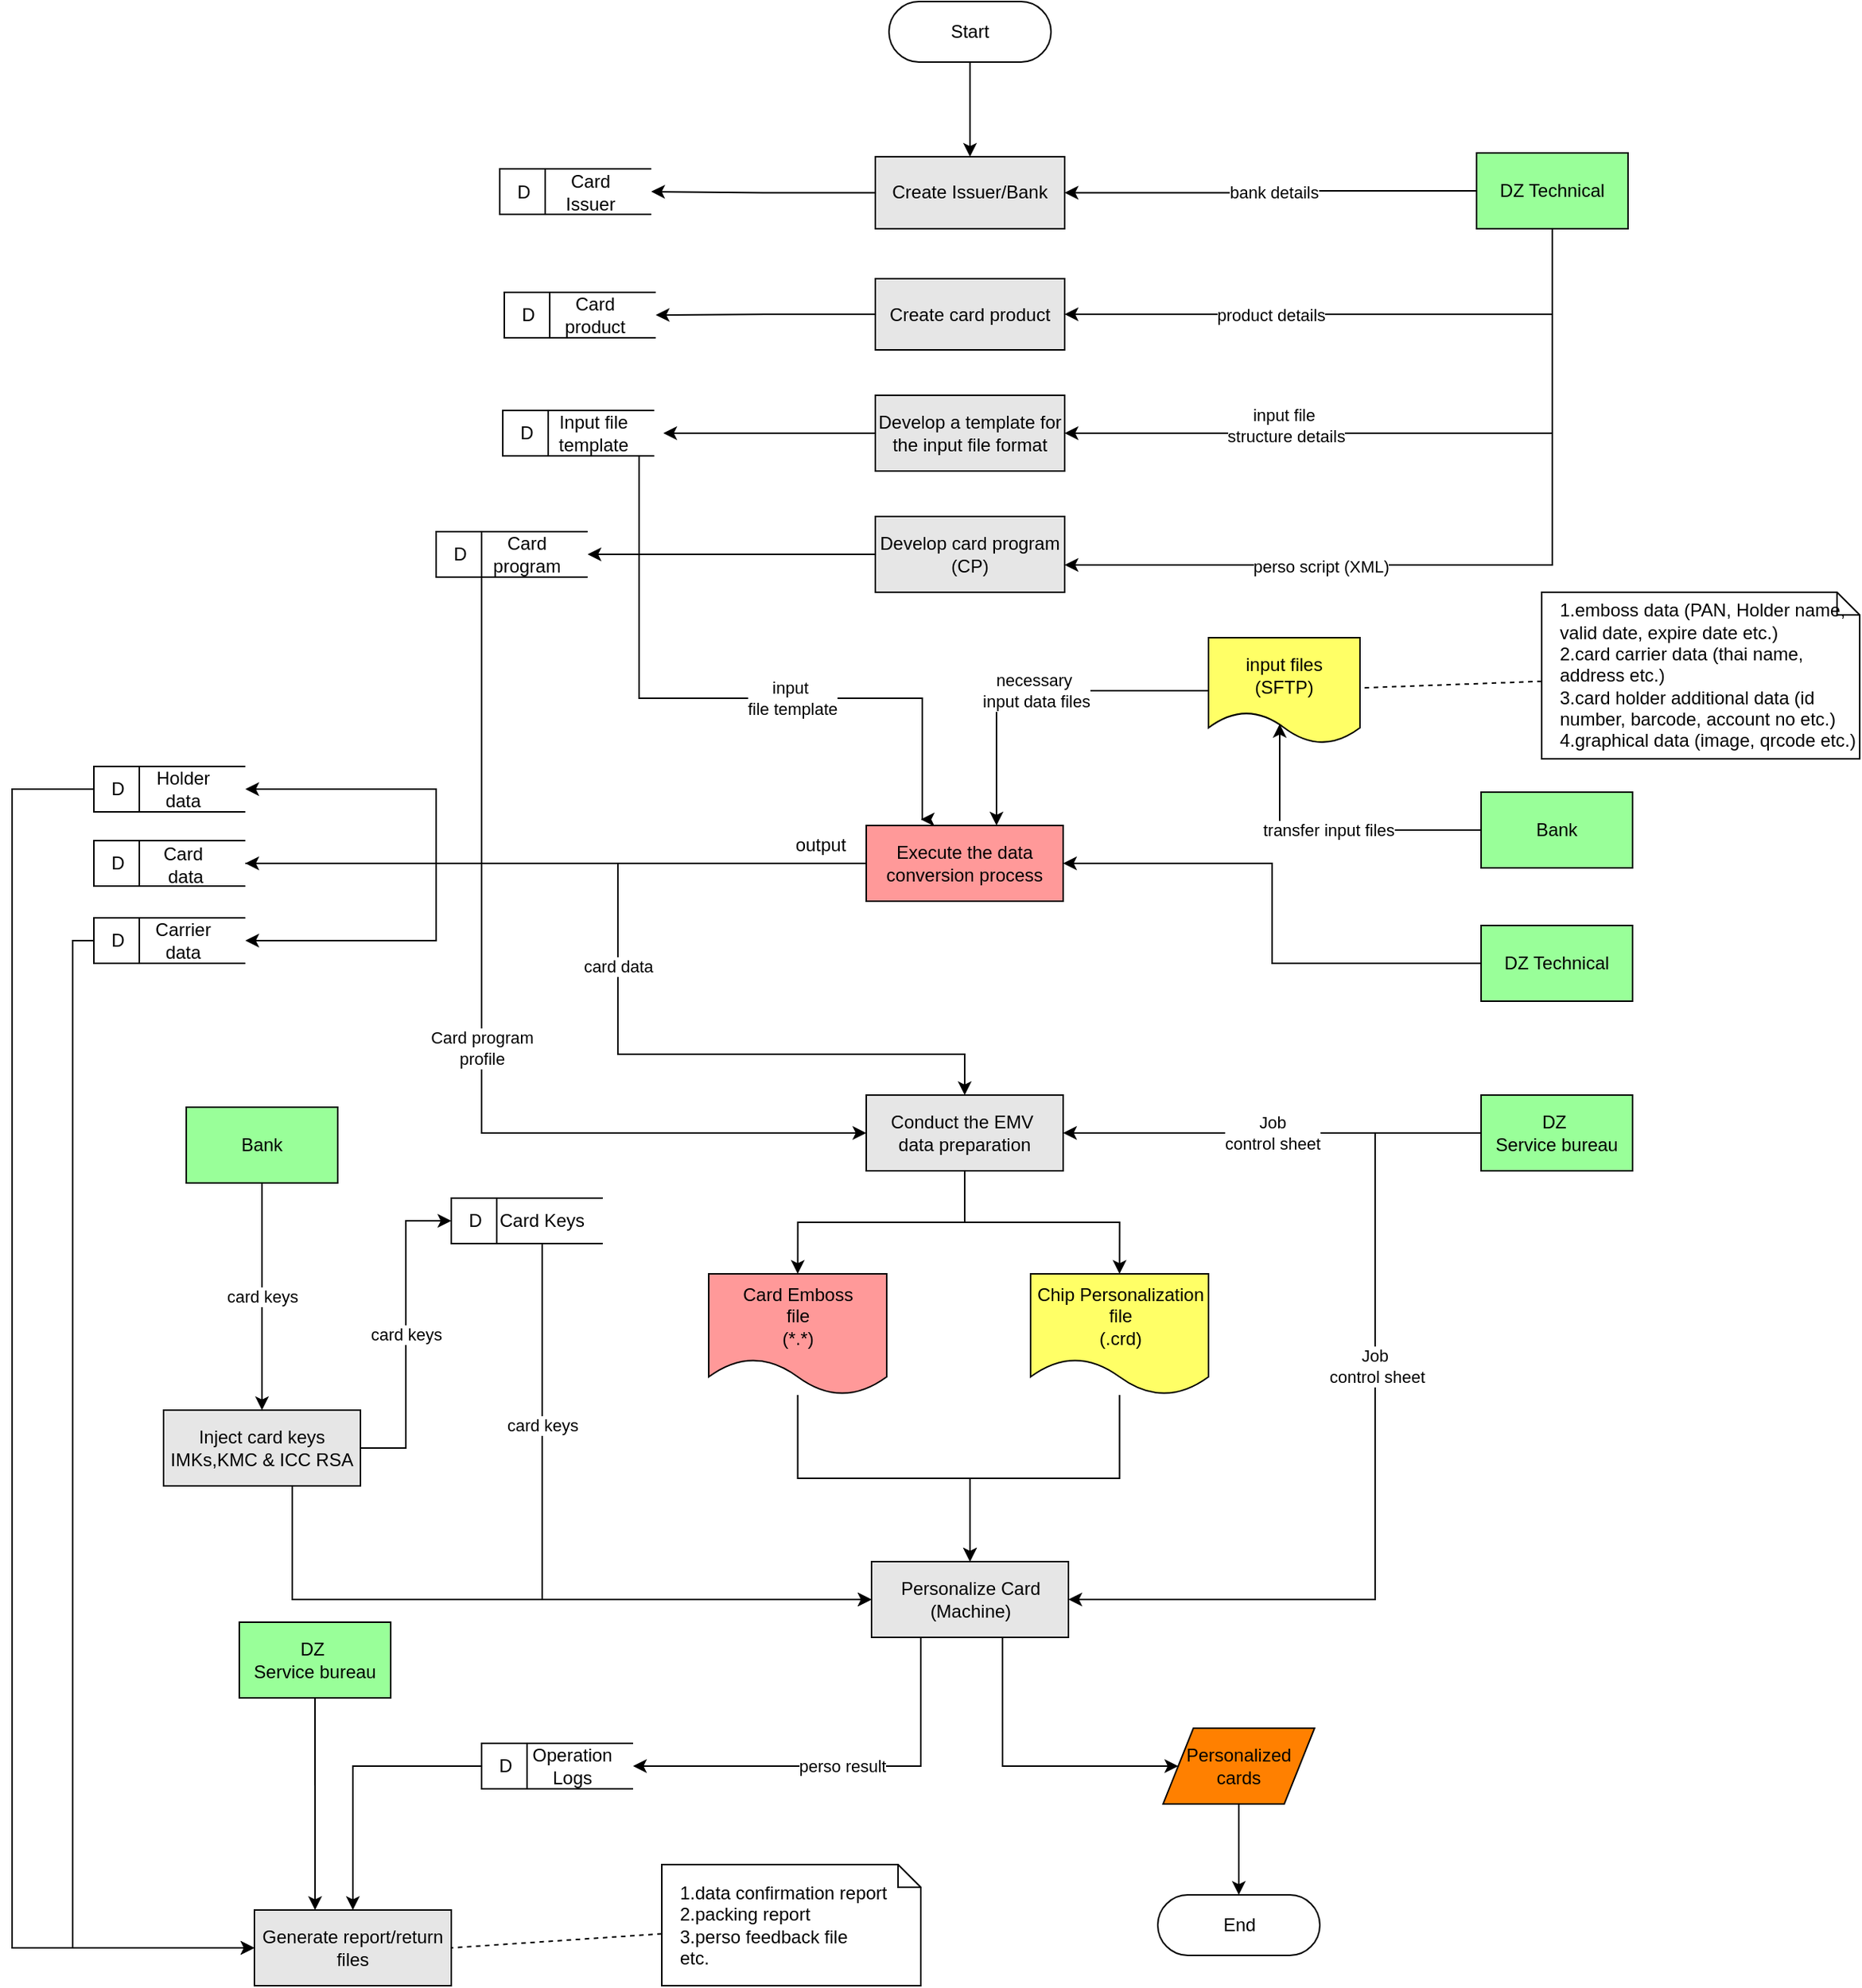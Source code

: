 <mxfile version="23.1.1" type="github" pages="3">
  <diagram name="centralize model" id="p537BfbYChEt8frvit5T">
    <mxGraphModel dx="2117" dy="1727" grid="1" gridSize="10" guides="1" tooltips="1" connect="1" arrows="1" fold="1" page="1" pageScale="1" pageWidth="827" pageHeight="1169" math="0" shadow="0">
      <root>
        <mxCell id="0" />
        <mxCell id="1" parent="0" />
        <mxCell id="7GPe_TrnNlmMUH8Qy_VO-79" style="edgeStyle=orthogonalEdgeStyle;rounded=0;orthogonalLoop=1;jettySize=auto;html=1;entryX=1;entryY=0.5;entryDx=0;entryDy=0;" edge="1" parent="1" source="7GPe_TrnNlmMUH8Qy_VO-3" target="7GPe_TrnNlmMUH8Qy_VO-13">
          <mxGeometry relative="1" as="geometry" />
        </mxCell>
        <mxCell id="7GPe_TrnNlmMUH8Qy_VO-3" value="Execute the data conversion process" style="html=1;dashed=0;whiteSpace=wrap;fillColor=#FF9999;" vertex="1" parent="1">
          <mxGeometry x="324" y="434" width="130" height="50" as="geometry" />
        </mxCell>
        <mxCell id="7GPe_TrnNlmMUH8Qy_VO-6" value="&lt;div&gt;1.emboss data (PAN, Holder name, valid date, expire date etc.)&lt;br&gt;&lt;/div&gt;&lt;div&gt;2.card carrier data (thai name, address etc.)&lt;br&gt;&lt;/div&gt;&lt;div&gt;3.card holder additional data (id number, barcode, account no etc.)&lt;/div&gt;&lt;div&gt;4.graphical data (image, qrcode etc.)&lt;br&gt;&lt;/div&gt;" style="shape=note;size=15;align=left;spacingLeft=10;html=1;whiteSpace=wrap;" vertex="1" parent="1">
          <mxGeometry x="770" y="280" width="210" height="110" as="geometry" />
        </mxCell>
        <mxCell id="7GPe_TrnNlmMUH8Qy_VO-8" value="" style="edgeStyle=none;endArrow=none;dashed=1;html=1;rounded=0;" edge="1" source="7GPe_TrnNlmMUH8Qy_VO-6" parent="1" target="7GPe_TrnNlmMUH8Qy_VO-10">
          <mxGeometry x="1" relative="1" as="geometry">
            <mxPoint x="1070" y="140" as="targetPoint" />
          </mxGeometry>
        </mxCell>
        <mxCell id="7GPe_TrnNlmMUH8Qy_VO-51" value="&lt;div&gt;necessary&amp;nbsp;&lt;/div&gt;&lt;div&gt;input data files&lt;/div&gt;" style="edgeStyle=orthogonalEdgeStyle;rounded=0;orthogonalLoop=1;jettySize=auto;html=1;" edge="1" parent="1" source="7GPe_TrnNlmMUH8Qy_VO-10" target="7GPe_TrnNlmMUH8Qy_VO-3">
          <mxGeometry relative="1" as="geometry">
            <mxPoint x="550" y="349" as="sourcePoint" />
            <Array as="points">
              <mxPoint x="410" y="345" />
            </Array>
          </mxGeometry>
        </mxCell>
        <mxCell id="7GPe_TrnNlmMUH8Qy_VO-10" value="&lt;div&gt;input files&lt;/div&gt;&lt;div&gt;(SFTP)&lt;br&gt;&lt;/div&gt;" style="shape=document;whiteSpace=wrap;html=1;boundedLbl=1;dashed=0;flipH=1;fillColor=#FFFF66;" vertex="1" parent="1">
          <mxGeometry x="550" y="310" width="100" height="70" as="geometry" />
        </mxCell>
        <mxCell id="7GPe_TrnNlmMUH8Qy_VO-48" style="edgeStyle=orthogonalEdgeStyle;rounded=0;orthogonalLoop=1;jettySize=auto;html=1;entryX=1;entryY=0.5;entryDx=0;entryDy=0;" edge="1" parent="1" source="7GPe_TrnNlmMUH8Qy_VO-22" target="7GPe_TrnNlmMUH8Qy_VO-29">
          <mxGeometry relative="1" as="geometry" />
        </mxCell>
        <mxCell id="7GPe_TrnNlmMUH8Qy_VO-22" value="Create Issuer/Bank" style="html=1;dashed=0;whiteSpace=wrap;fillColor=#E6E6E6;" vertex="1" parent="1">
          <mxGeometry x="330" y="-7.5" width="125" height="47.5" as="geometry" />
        </mxCell>
        <mxCell id="7GPe_TrnNlmMUH8Qy_VO-24" style="edgeStyle=orthogonalEdgeStyle;rounded=0;orthogonalLoop=1;jettySize=auto;html=1;" edge="1" parent="1" source="7GPe_TrnNlmMUH8Qy_VO-23" target="7GPe_TrnNlmMUH8Qy_VO-22">
          <mxGeometry relative="1" as="geometry" />
        </mxCell>
        <mxCell id="7GPe_TrnNlmMUH8Qy_VO-27" value="bank details" style="edgeLabel;html=1;align=center;verticalAlign=middle;resizable=0;points=[];" vertex="1" connectable="0" parent="7GPe_TrnNlmMUH8Qy_VO-24">
          <mxGeometry y="2" relative="1" as="geometry">
            <mxPoint as="offset" />
          </mxGeometry>
        </mxCell>
        <mxCell id="7GPe_TrnNlmMUH8Qy_VO-26" value="product details" style="rounded=0;orthogonalLoop=1;jettySize=auto;html=1;entryX=1;entryY=0.5;entryDx=0;entryDy=0;exitX=0.5;exitY=1;exitDx=0;exitDy=0;edgeStyle=orthogonalEdgeStyle;" edge="1" parent="1" source="7GPe_TrnNlmMUH8Qy_VO-23" target="7GPe_TrnNlmMUH8Qy_VO-25">
          <mxGeometry x="0.287" relative="1" as="geometry">
            <mxPoint x="1" as="offset" />
          </mxGeometry>
        </mxCell>
        <mxCell id="7GPe_TrnNlmMUH8Qy_VO-49" style="edgeStyle=orthogonalEdgeStyle;rounded=0;orthogonalLoop=1;jettySize=auto;html=1;entryX=1;entryY=0.5;entryDx=0;entryDy=0;exitX=0.5;exitY=1;exitDx=0;exitDy=0;" edge="1" parent="1" source="7GPe_TrnNlmMUH8Qy_VO-23" target="7GPe_TrnNlmMUH8Qy_VO-46">
          <mxGeometry relative="1" as="geometry" />
        </mxCell>
        <mxCell id="7GPe_TrnNlmMUH8Qy_VO-59" value="&lt;div&gt;input file&amp;nbsp;&lt;/div&gt;&lt;div&gt;structure details&lt;/div&gt;" style="edgeLabel;html=1;align=center;verticalAlign=middle;resizable=0;points=[];" vertex="1" connectable="0" parent="7GPe_TrnNlmMUH8Qy_VO-49">
          <mxGeometry x="-0.306" y="5" relative="1" as="geometry">
            <mxPoint x="-153" y="-10" as="offset" />
          </mxGeometry>
        </mxCell>
        <mxCell id="7GPe_TrnNlmMUH8Qy_VO-23" value="DZ Technical" style="html=1;dashed=0;whiteSpace=wrap;fillColor=#99FF99;" vertex="1" parent="1">
          <mxGeometry x="727" y="-10" width="100" height="50" as="geometry" />
        </mxCell>
        <mxCell id="7GPe_TrnNlmMUH8Qy_VO-37" style="edgeStyle=orthogonalEdgeStyle;rounded=0;orthogonalLoop=1;jettySize=auto;html=1;entryX=1;entryY=0.5;entryDx=0;entryDy=0;" edge="1" parent="1" source="7GPe_TrnNlmMUH8Qy_VO-25" target="7GPe_TrnNlmMUH8Qy_VO-32">
          <mxGeometry relative="1" as="geometry">
            <mxPoint x="190" y="100" as="targetPoint" />
          </mxGeometry>
        </mxCell>
        <mxCell id="7GPe_TrnNlmMUH8Qy_VO-25" value="Create card product" style="html=1;dashed=0;whiteSpace=wrap;fillColor=#E6E6E6;" vertex="1" parent="1">
          <mxGeometry x="330" y="73" width="125" height="47" as="geometry" />
        </mxCell>
        <mxCell id="7GPe_TrnNlmMUH8Qy_VO-28" value="" style="group" vertex="1" connectable="0" parent="1">
          <mxGeometry x="82" y="0.5" width="100" height="30" as="geometry" />
        </mxCell>
        <mxCell id="7GPe_TrnNlmMUH8Qy_VO-29" value="&amp;nbsp; D" style="html=1;dashed=0;whiteSpace=wrap;shape=mxgraph.dfd.dataStoreID;align=left;spacingLeft=3;points=[[0,0],[0.5,0],[1,0],[0,0.5],[1,0.5],[0,1],[0.5,1],[1,1]];" vertex="1" parent="7GPe_TrnNlmMUH8Qy_VO-28">
          <mxGeometry width="100" height="30" as="geometry" />
        </mxCell>
        <mxCell id="7GPe_TrnNlmMUH8Qy_VO-30" value="Card Issuer" style="text;strokeColor=none;align=center;fillColor=none;html=1;verticalAlign=middle;whiteSpace=wrap;rounded=0;" vertex="1" parent="7GPe_TrnNlmMUH8Qy_VO-28">
          <mxGeometry x="30" width="60" height="30" as="geometry" />
        </mxCell>
        <mxCell id="7GPe_TrnNlmMUH8Qy_VO-31" value="" style="group" vertex="1" connectable="0" parent="1">
          <mxGeometry x="70" y="87" width="100" height="30" as="geometry" />
        </mxCell>
        <mxCell id="7GPe_TrnNlmMUH8Qy_VO-32" value="&amp;nbsp; D" style="html=1;dashed=0;whiteSpace=wrap;shape=mxgraph.dfd.dataStoreID;align=left;spacingLeft=3;points=[[0,0],[0.5,0],[1,0],[0,0.5],[1,0.5],[0,1],[0.5,1],[1,1]];" vertex="1" parent="7GPe_TrnNlmMUH8Qy_VO-31">
          <mxGeometry x="15" y="-5" width="100" height="30" as="geometry" />
        </mxCell>
        <mxCell id="7GPe_TrnNlmMUH8Qy_VO-33" value="Card product" style="text;strokeColor=none;align=center;fillColor=none;html=1;verticalAlign=middle;whiteSpace=wrap;rounded=0;" vertex="1" parent="7GPe_TrnNlmMUH8Qy_VO-31">
          <mxGeometry x="60" y="-5" width="30" height="30" as="geometry" />
        </mxCell>
        <mxCell id="7GPe_TrnNlmMUH8Qy_VO-39" value="transfer input files" style="edgeStyle=orthogonalEdgeStyle;rounded=0;orthogonalLoop=1;jettySize=auto;html=1;entryX=0.53;entryY=0.814;entryDx=0;entryDy=0;entryPerimeter=0;" edge="1" parent="1" source="7GPe_TrnNlmMUH8Qy_VO-38" target="7GPe_TrnNlmMUH8Qy_VO-10">
          <mxGeometry relative="1" as="geometry">
            <mxPoint x="600" y="384" as="targetPoint" />
          </mxGeometry>
        </mxCell>
        <mxCell id="7GPe_TrnNlmMUH8Qy_VO-38" value="Bank" style="html=1;dashed=0;whiteSpace=wrap;fillColor=#99FF99;" vertex="1" parent="1">
          <mxGeometry x="730" y="412" width="100" height="50" as="geometry" />
        </mxCell>
        <mxCell id="7GPe_TrnNlmMUH8Qy_VO-57" style="edgeStyle=orthogonalEdgeStyle;rounded=0;orthogonalLoop=1;jettySize=auto;html=1;" edge="1" parent="1" source="7GPe_TrnNlmMUH8Qy_VO-46">
          <mxGeometry relative="1" as="geometry">
            <mxPoint x="190" y="175" as="targetPoint" />
          </mxGeometry>
        </mxCell>
        <mxCell id="7GPe_TrnNlmMUH8Qy_VO-46" value="Develop a template for the input file format" style="html=1;dashed=0;whiteSpace=wrap;fillColor=#E6E6E6;" vertex="1" parent="1">
          <mxGeometry x="330" y="150" width="125" height="50" as="geometry" />
        </mxCell>
        <mxCell id="7GPe_TrnNlmMUH8Qy_VO-53" value="" style="group" vertex="1" connectable="0" parent="1">
          <mxGeometry x="84" y="160" width="100" height="30" as="geometry" />
        </mxCell>
        <mxCell id="7GPe_TrnNlmMUH8Qy_VO-54" value="&amp;nbsp; D" style="html=1;dashed=0;whiteSpace=wrap;shape=mxgraph.dfd.dataStoreID;align=left;spacingLeft=3;points=[[0,0],[0.5,0],[1,0],[0,0.5],[1,0.5],[0,1],[0.5,1],[1,1]];" vertex="1" parent="7GPe_TrnNlmMUH8Qy_VO-53">
          <mxGeometry width="100" height="30" as="geometry" />
        </mxCell>
        <mxCell id="7GPe_TrnNlmMUH8Qy_VO-55" value="Input file template" style="text;strokeColor=none;align=center;fillColor=none;html=1;verticalAlign=middle;whiteSpace=wrap;rounded=0;" vertex="1" parent="7GPe_TrnNlmMUH8Qy_VO-53">
          <mxGeometry x="30" width="60" height="30" as="geometry" />
        </mxCell>
        <mxCell id="7GPe_TrnNlmMUH8Qy_VO-58" value="&lt;div&gt;input&amp;nbsp;&lt;/div&gt;&lt;div&gt;file template&lt;/div&gt;" style="rounded=0;orthogonalLoop=1;jettySize=auto;html=1;edgeStyle=orthogonalEdgeStyle;exitX=1;exitY=1;exitDx=0;exitDy=0;" edge="1" parent="1" source="7GPe_TrnNlmMUH8Qy_VO-55">
          <mxGeometry x="0.217" relative="1" as="geometry">
            <mxPoint x="300" y="310" as="sourcePoint" />
            <mxPoint x="360" y="430" as="targetPoint" />
            <Array as="points">
              <mxPoint x="174" y="350" />
              <mxPoint x="361" y="350" />
            </Array>
            <mxPoint as="offset" />
          </mxGeometry>
        </mxCell>
        <mxCell id="7GPe_TrnNlmMUH8Qy_VO-65" style="edgeStyle=orthogonalEdgeStyle;rounded=0;orthogonalLoop=1;jettySize=auto;html=1;entryX=1;entryY=0.5;entryDx=0;entryDy=0;" edge="1" parent="1" source="7GPe_TrnNlmMUH8Qy_VO-60" target="7GPe_TrnNlmMUH8Qy_VO-63">
          <mxGeometry relative="1" as="geometry">
            <mxPoint x="280" y="255" as="targetPoint" />
          </mxGeometry>
        </mxCell>
        <mxCell id="7GPe_TrnNlmMUH8Qy_VO-60" value="Develop card program (CP)" style="html=1;dashed=0;whiteSpace=wrap;fillColor=#E6E6E6;" vertex="1" parent="1">
          <mxGeometry x="330" y="230" width="125" height="50" as="geometry" />
        </mxCell>
        <mxCell id="7GPe_TrnNlmMUH8Qy_VO-61" style="edgeStyle=orthogonalEdgeStyle;rounded=0;orthogonalLoop=1;jettySize=auto;html=1;entryX=1;entryY=0.64;entryDx=0;entryDy=0;entryPerimeter=0;" edge="1" parent="1" source="7GPe_TrnNlmMUH8Qy_VO-23" target="7GPe_TrnNlmMUH8Qy_VO-60">
          <mxGeometry relative="1" as="geometry">
            <Array as="points">
              <mxPoint x="777" y="262" />
            </Array>
          </mxGeometry>
        </mxCell>
        <mxCell id="7GPe_TrnNlmMUH8Qy_VO-66" value="perso script (XML)" style="edgeLabel;html=1;align=center;verticalAlign=middle;resizable=0;points=[];" vertex="1" connectable="0" parent="7GPe_TrnNlmMUH8Qy_VO-61">
          <mxGeometry x="0.379" y="1" relative="1" as="geometry">
            <mxPoint as="offset" />
          </mxGeometry>
        </mxCell>
        <mxCell id="7GPe_TrnNlmMUH8Qy_VO-62" value="" style="group" vertex="1" connectable="0" parent="1">
          <mxGeometry x="40" y="240" width="100" height="30" as="geometry" />
        </mxCell>
        <mxCell id="7GPe_TrnNlmMUH8Qy_VO-63" value="&amp;nbsp; D" style="html=1;dashed=0;whiteSpace=wrap;shape=mxgraph.dfd.dataStoreID;align=left;spacingLeft=3;points=[[0,0],[0.5,0],[1,0],[0,0.5],[1,0.5],[0,1],[0.5,1],[1,1]];" vertex="1" parent="7GPe_TrnNlmMUH8Qy_VO-62">
          <mxGeometry width="100" height="30" as="geometry" />
        </mxCell>
        <mxCell id="7GPe_TrnNlmMUH8Qy_VO-64" value="Card program" style="text;strokeColor=none;align=center;fillColor=none;html=1;verticalAlign=middle;whiteSpace=wrap;rounded=0;" vertex="1" parent="7GPe_TrnNlmMUH8Qy_VO-62">
          <mxGeometry x="30" width="60" height="30" as="geometry" />
        </mxCell>
        <mxCell id="7GPe_TrnNlmMUH8Qy_VO-70" style="edgeStyle=orthogonalEdgeStyle;rounded=0;orthogonalLoop=1;jettySize=auto;html=1;entryX=1;entryY=0.5;entryDx=0;entryDy=0;" edge="1" parent="1" source="7GPe_TrnNlmMUH8Qy_VO-69" target="7GPe_TrnNlmMUH8Qy_VO-3">
          <mxGeometry relative="1" as="geometry" />
        </mxCell>
        <mxCell id="7GPe_TrnNlmMUH8Qy_VO-69" value="DZ Technical" style="html=1;dashed=0;whiteSpace=wrap;fillColor=#99FF99;" vertex="1" parent="1">
          <mxGeometry x="730" y="500" width="100" height="50" as="geometry" />
        </mxCell>
        <mxCell id="7GPe_TrnNlmMUH8Qy_VO-88" style="edgeStyle=orthogonalEdgeStyle;rounded=0;orthogonalLoop=1;jettySize=auto;html=1;entryX=0.5;entryY=0;entryDx=0;entryDy=0;" edge="1" parent="1" source="7GPe_TrnNlmMUH8Qy_VO-78" target="7GPe_TrnNlmMUH8Qy_VO-86">
          <mxGeometry relative="1" as="geometry" />
        </mxCell>
        <mxCell id="7GPe_TrnNlmMUH8Qy_VO-89" style="edgeStyle=orthogonalEdgeStyle;rounded=0;orthogonalLoop=1;jettySize=auto;html=1;entryX=0.5;entryY=0;entryDx=0;entryDy=0;" edge="1" parent="1" source="7GPe_TrnNlmMUH8Qy_VO-78" target="7GPe_TrnNlmMUH8Qy_VO-87">
          <mxGeometry relative="1" as="geometry" />
        </mxCell>
        <mxCell id="7GPe_TrnNlmMUH8Qy_VO-78" value="&lt;div&gt;Conduct the EMV&amp;nbsp;&lt;/div&gt;&lt;div&gt;data preparation&lt;/div&gt;" style="html=1;dashed=0;whiteSpace=wrap;fillColor=#E6E6E6;" vertex="1" parent="1">
          <mxGeometry x="324" y="612" width="130" height="50" as="geometry" />
        </mxCell>
        <mxCell id="7GPe_TrnNlmMUH8Qy_VO-18" value="" style="group;fillColor=#00CC00;container=0;" vertex="1" connectable="0" parent="1">
          <mxGeometry x="-186" y="495" width="100" height="30" as="geometry" />
        </mxCell>
        <mxCell id="7GPe_TrnNlmMUH8Qy_VO-73" style="edgeStyle=orthogonalEdgeStyle;rounded=0;orthogonalLoop=1;jettySize=auto;html=1;entryX=1;entryY=0.5;entryDx=0;entryDy=0;exitX=0;exitY=0.5;exitDx=0;exitDy=0;" edge="1" parent="1" source="7GPe_TrnNlmMUH8Qy_VO-3" target="7GPe_TrnNlmMUH8Qy_VO-19">
          <mxGeometry relative="1" as="geometry">
            <mxPoint x="228" y="459" as="sourcePoint" />
            <Array as="points">
              <mxPoint x="40" y="459" />
              <mxPoint x="40" y="410" />
            </Array>
          </mxGeometry>
        </mxCell>
        <mxCell id="7GPe_TrnNlmMUH8Qy_VO-75" style="edgeStyle=orthogonalEdgeStyle;rounded=0;orthogonalLoop=1;jettySize=auto;html=1;entryX=1;entryY=0.5;entryDx=0;entryDy=0;exitX=0;exitY=0.5;exitDx=0;exitDy=0;" edge="1" parent="1" source="7GPe_TrnNlmMUH8Qy_VO-3" target="7GPe_TrnNlmMUH8Qy_VO-15">
          <mxGeometry relative="1" as="geometry">
            <mxPoint x="228" y="459" as="sourcePoint" />
            <Array as="points">
              <mxPoint x="40" y="459" />
              <mxPoint x="40" y="510" />
            </Array>
          </mxGeometry>
        </mxCell>
        <mxCell id="7GPe_TrnNlmMUH8Qy_VO-85" value="card data" style="edgeStyle=orthogonalEdgeStyle;rounded=0;orthogonalLoop=1;jettySize=auto;html=1;entryX=0.5;entryY=0;entryDx=0;entryDy=0;" edge="1" parent="1" source="7GPe_TrnNlmMUH8Qy_VO-13" target="7GPe_TrnNlmMUH8Qy_VO-78">
          <mxGeometry relative="1" as="geometry">
            <Array as="points">
              <mxPoint x="160" y="459" />
              <mxPoint x="160" y="585" />
              <mxPoint x="389" y="585" />
            </Array>
          </mxGeometry>
        </mxCell>
        <mxCell id="7GPe_TrnNlmMUH8Qy_VO-13" value="&amp;nbsp; D" style="html=1;dashed=0;whiteSpace=wrap;shape=mxgraph.dfd.dataStoreID;align=left;spacingLeft=3;points=[[0,0],[0.5,0],[1,0],[0,0.5],[1,0.5],[0,1],[0.5,1],[1,1]];container=0;" vertex="1" parent="1">
          <mxGeometry x="-186" y="444" width="100" height="30" as="geometry" />
        </mxCell>
        <mxCell id="7GPe_TrnNlmMUH8Qy_VO-14" value="&lt;div&gt;Card&lt;/div&gt;&lt;div&gt;&amp;nbsp;data&lt;/div&gt;" style="text;strokeColor=none;align=center;fillColor=none;html=1;verticalAlign=middle;whiteSpace=wrap;rounded=0;container=0;" vertex="1" parent="1">
          <mxGeometry x="-157" y="445" width="60" height="30" as="geometry" />
        </mxCell>
        <mxCell id="7GPe_TrnNlmMUH8Qy_VO-130" style="edgeStyle=orthogonalEdgeStyle;rounded=0;orthogonalLoop=1;jettySize=auto;html=1;entryX=0;entryY=0.5;entryDx=0;entryDy=0;" edge="1" parent="1" source="7GPe_TrnNlmMUH8Qy_VO-15" target="7GPe_TrnNlmMUH8Qy_VO-115">
          <mxGeometry relative="1" as="geometry">
            <Array as="points">
              <mxPoint x="-200" y="510" />
              <mxPoint x="-200" y="1175" />
            </Array>
          </mxGeometry>
        </mxCell>
        <mxCell id="7GPe_TrnNlmMUH8Qy_VO-15" value="&amp;nbsp; D" style="html=1;dashed=0;whiteSpace=wrap;shape=mxgraph.dfd.dataStoreID;align=left;spacingLeft=3;points=[[0,0],[0.5,0],[1,0],[0,0.5],[1,0.5],[0,1],[0.5,1],[1,1]];container=0;" vertex="1" parent="1">
          <mxGeometry x="-186" y="495" width="100" height="30" as="geometry" />
        </mxCell>
        <mxCell id="7GPe_TrnNlmMUH8Qy_VO-16" value="Carrier data" style="text;strokeColor=none;align=center;fillColor=none;html=1;verticalAlign=middle;whiteSpace=wrap;rounded=0;container=0;" vertex="1" parent="1">
          <mxGeometry x="-157" y="495" width="60" height="30" as="geometry" />
        </mxCell>
        <mxCell id="7GPe_TrnNlmMUH8Qy_VO-131" style="edgeStyle=orthogonalEdgeStyle;rounded=0;orthogonalLoop=1;jettySize=auto;html=1;" edge="1" parent="1" source="7GPe_TrnNlmMUH8Qy_VO-19" target="7GPe_TrnNlmMUH8Qy_VO-115">
          <mxGeometry relative="1" as="geometry">
            <Array as="points">
              <mxPoint x="-240" y="410" />
              <mxPoint x="-240" y="1175" />
            </Array>
          </mxGeometry>
        </mxCell>
        <mxCell id="7GPe_TrnNlmMUH8Qy_VO-19" value="&amp;nbsp; D" style="html=1;dashed=0;whiteSpace=wrap;shape=mxgraph.dfd.dataStoreID;align=left;spacingLeft=3;points=[[0,0],[0.5,0],[1,0],[0,0.5],[1,0.5],[0,1],[0.5,1],[1,1]];container=0;" vertex="1" parent="1">
          <mxGeometry x="-186" y="395" width="100" height="30" as="geometry" />
        </mxCell>
        <mxCell id="7GPe_TrnNlmMUH8Qy_VO-20" value="Holder data" style="text;strokeColor=none;align=center;fillColor=none;html=1;verticalAlign=middle;whiteSpace=wrap;rounded=0;container=0;" vertex="1" parent="1">
          <mxGeometry x="-157" y="395" width="60" height="30" as="geometry" />
        </mxCell>
        <mxCell id="7GPe_TrnNlmMUH8Qy_VO-80" value="output" style="text;strokeColor=none;align=center;fillColor=none;html=1;verticalAlign=middle;whiteSpace=wrap;rounded=0;" vertex="1" parent="1">
          <mxGeometry x="264" y="432" width="60" height="30" as="geometry" />
        </mxCell>
        <mxCell id="7GPe_TrnNlmMUH8Qy_VO-82" value="&lt;div&gt;Card program&lt;/div&gt;&lt;div&gt;profile&lt;br&gt;&lt;/div&gt;" style="edgeStyle=orthogonalEdgeStyle;rounded=0;orthogonalLoop=1;jettySize=auto;html=1;entryX=0;entryY=0.5;entryDx=0;entryDy=0;" edge="1" parent="1" source="7GPe_TrnNlmMUH8Qy_VO-63" target="7GPe_TrnNlmMUH8Qy_VO-78">
          <mxGeometry relative="1" as="geometry">
            <mxPoint x="50" y="290" as="sourcePoint" />
            <Array as="points">
              <mxPoint x="70" y="637" />
            </Array>
          </mxGeometry>
        </mxCell>
        <mxCell id="7GPe_TrnNlmMUH8Qy_VO-84" value="Job&lt;div&gt;control sheet&lt;/div&gt;" style="edgeStyle=orthogonalEdgeStyle;rounded=0;orthogonalLoop=1;jettySize=auto;html=1;entryX=1;entryY=0.5;entryDx=0;entryDy=0;" edge="1" parent="1" source="7GPe_TrnNlmMUH8Qy_VO-83" target="7GPe_TrnNlmMUH8Qy_VO-78">
          <mxGeometry relative="1" as="geometry" />
        </mxCell>
        <mxCell id="7GPe_TrnNlmMUH8Qy_VO-91" style="edgeStyle=orthogonalEdgeStyle;rounded=0;orthogonalLoop=1;jettySize=auto;html=1;entryX=1;entryY=0.5;entryDx=0;entryDy=0;" edge="1" parent="1" source="7GPe_TrnNlmMUH8Qy_VO-83" target="7GPe_TrnNlmMUH8Qy_VO-90">
          <mxGeometry relative="1" as="geometry">
            <Array as="points">
              <mxPoint x="660" y="637" />
              <mxPoint x="660" y="945" />
            </Array>
          </mxGeometry>
        </mxCell>
        <mxCell id="7GPe_TrnNlmMUH8Qy_VO-95" value="&lt;div&gt;Job&amp;nbsp;&lt;/div&gt;&lt;div&gt;control sheet&lt;/div&gt;" style="edgeLabel;html=1;align=center;verticalAlign=middle;resizable=0;points=[];" vertex="1" connectable="0" parent="7GPe_TrnNlmMUH8Qy_VO-91">
          <mxGeometry x="-0.228" y="1" relative="1" as="geometry">
            <mxPoint as="offset" />
          </mxGeometry>
        </mxCell>
        <mxCell id="7GPe_TrnNlmMUH8Qy_VO-83" value="&lt;div&gt;DZ&amp;nbsp;&lt;/div&gt;&lt;div&gt;Service bureau&lt;/div&gt;" style="html=1;dashed=0;whiteSpace=wrap;fillColor=#99FF99;" vertex="1" parent="1">
          <mxGeometry x="730" y="612" width="100" height="50" as="geometry" />
        </mxCell>
        <mxCell id="7GPe_TrnNlmMUH8Qy_VO-92" style="edgeStyle=orthogonalEdgeStyle;rounded=0;orthogonalLoop=1;jettySize=auto;html=1;entryX=0.5;entryY=0;entryDx=0;entryDy=0;" edge="1" parent="1" source="7GPe_TrnNlmMUH8Qy_VO-86" target="7GPe_TrnNlmMUH8Qy_VO-90">
          <mxGeometry relative="1" as="geometry" />
        </mxCell>
        <mxCell id="7GPe_TrnNlmMUH8Qy_VO-86" value="&lt;div&gt;Chip Personalization&lt;/div&gt;&lt;div&gt;file&lt;/div&gt;&lt;div&gt;(.crd)&lt;br&gt;&lt;/div&gt;" style="shape=document;whiteSpace=wrap;html=1;boundedLbl=1;dashed=0;flipH=1;fillColor=#FFFF66;" vertex="1" parent="1">
          <mxGeometry x="432.5" y="730" width="117.5" height="80" as="geometry" />
        </mxCell>
        <mxCell id="7GPe_TrnNlmMUH8Qy_VO-93" style="edgeStyle=orthogonalEdgeStyle;rounded=0;orthogonalLoop=1;jettySize=auto;html=1;" edge="1" parent="1" source="7GPe_TrnNlmMUH8Qy_VO-87" target="7GPe_TrnNlmMUH8Qy_VO-90">
          <mxGeometry relative="1" as="geometry" />
        </mxCell>
        <mxCell id="7GPe_TrnNlmMUH8Qy_VO-87" value="&lt;div&gt;Card Emboss&lt;/div&gt;&lt;div&gt;file&lt;/div&gt;&lt;div&gt;(*.*)&lt;br&gt;&lt;/div&gt;" style="shape=document;whiteSpace=wrap;html=1;boundedLbl=1;dashed=0;flipH=1;fillColor=#FF9999;" vertex="1" parent="1">
          <mxGeometry x="220" y="730" width="117.5" height="80" as="geometry" />
        </mxCell>
        <mxCell id="7GPe_TrnNlmMUH8Qy_VO-97" style="edgeStyle=orthogonalEdgeStyle;rounded=0;orthogonalLoop=1;jettySize=auto;html=1;exitX=0.665;exitY=1;exitDx=0;exitDy=0;exitPerimeter=0;entryX=0;entryY=0.5;entryDx=0;entryDy=0;" edge="1" parent="1" source="7GPe_TrnNlmMUH8Qy_VO-90" target="7GPe_TrnNlmMUH8Qy_VO-96">
          <mxGeometry relative="1" as="geometry">
            <Array as="points">
              <mxPoint x="414" y="1055" />
            </Array>
          </mxGeometry>
        </mxCell>
        <mxCell id="7GPe_TrnNlmMUH8Qy_VO-119" value="perso result" style="edgeStyle=orthogonalEdgeStyle;rounded=0;orthogonalLoop=1;jettySize=auto;html=1;entryX=1;entryY=0.5;entryDx=0;entryDy=0;" edge="1" parent="1" source="7GPe_TrnNlmMUH8Qy_VO-90" target="7GPe_TrnNlmMUH8Qy_VO-117">
          <mxGeometry relative="1" as="geometry">
            <Array as="points">
              <mxPoint x="360" y="1055" />
            </Array>
          </mxGeometry>
        </mxCell>
        <mxCell id="7GPe_TrnNlmMUH8Qy_VO-90" value="&lt;div&gt;Personalize Card&lt;/div&gt;&lt;div&gt;(Machine)&lt;br&gt;&lt;/div&gt;" style="html=1;dashed=0;whiteSpace=wrap;fillColor=#E6E6E6;" vertex="1" parent="1">
          <mxGeometry x="327.5" y="920" width="130" height="50" as="geometry" />
        </mxCell>
        <mxCell id="7GPe_TrnNlmMUH8Qy_VO-101" style="edgeStyle=orthogonalEdgeStyle;rounded=0;orthogonalLoop=1;jettySize=auto;html=1;" edge="1" parent="1" source="7GPe_TrnNlmMUH8Qy_VO-96" target="7GPe_TrnNlmMUH8Qy_VO-100">
          <mxGeometry relative="1" as="geometry" />
        </mxCell>
        <mxCell id="7GPe_TrnNlmMUH8Qy_VO-96" value="Personalized cards" style="shape=parallelogram;perimeter=parallelogramPerimeter;whiteSpace=wrap;html=1;dashed=0;fillColor=#FF8000;" vertex="1" parent="1">
          <mxGeometry x="520" y="1030" width="100" height="50" as="geometry" />
        </mxCell>
        <mxCell id="7GPe_TrnNlmMUH8Qy_VO-99" style="edgeStyle=orthogonalEdgeStyle;rounded=0;orthogonalLoop=1;jettySize=auto;html=1;entryX=0.5;entryY=0;entryDx=0;entryDy=0;" edge="1" parent="1" source="7GPe_TrnNlmMUH8Qy_VO-98" target="7GPe_TrnNlmMUH8Qy_VO-22">
          <mxGeometry relative="1" as="geometry" />
        </mxCell>
        <mxCell id="7GPe_TrnNlmMUH8Qy_VO-98" value="Start" style="html=1;dashed=0;whiteSpace=wrap;shape=mxgraph.dfd.start" vertex="1" parent="1">
          <mxGeometry x="339" y="-110" width="107" height="40" as="geometry" />
        </mxCell>
        <mxCell id="7GPe_TrnNlmMUH8Qy_VO-100" value="End" style="html=1;dashed=0;whiteSpace=wrap;shape=mxgraph.dfd.start" vertex="1" parent="1">
          <mxGeometry x="516.5" y="1140" width="107" height="40" as="geometry" />
        </mxCell>
        <mxCell id="7GPe_TrnNlmMUH8Qy_VO-106" style="edgeStyle=orthogonalEdgeStyle;rounded=0;orthogonalLoop=1;jettySize=auto;html=1;entryX=0;entryY=0.5;entryDx=0;entryDy=0;exitX=0.5;exitY=1;exitDx=0;exitDy=0;" edge="1" parent="1" source="7GPe_TrnNlmMUH8Qy_VO-103" target="7GPe_TrnNlmMUH8Qy_VO-90">
          <mxGeometry relative="1" as="geometry">
            <Array as="points">
              <mxPoint x="-55" y="945" />
            </Array>
          </mxGeometry>
        </mxCell>
        <mxCell id="7GPe_TrnNlmMUH8Qy_VO-112" value="card keys" style="edgeStyle=orthogonalEdgeStyle;rounded=0;orthogonalLoop=1;jettySize=auto;html=1;entryX=0;entryY=0.5;entryDx=0;entryDy=0;" edge="1" parent="1" source="7GPe_TrnNlmMUH8Qy_VO-103" target="7GPe_TrnNlmMUH8Qy_VO-108">
          <mxGeometry relative="1" as="geometry" />
        </mxCell>
        <mxCell id="7GPe_TrnNlmMUH8Qy_VO-103" value="&lt;div&gt;Inject card keys&lt;/div&gt;&lt;div&gt;&lt;div&gt;IMKs,KMC &amp;amp; ICC RSA&lt;/div&gt;&lt;/div&gt;" style="html=1;dashed=0;whiteSpace=wrap;fillColor=#E6E6E6;" vertex="1" parent="1">
          <mxGeometry x="-140" y="820" width="130" height="50" as="geometry" />
        </mxCell>
        <mxCell id="7GPe_TrnNlmMUH8Qy_VO-105" value="card keys" style="edgeStyle=orthogonalEdgeStyle;rounded=0;orthogonalLoop=1;jettySize=auto;html=1;entryX=0.5;entryY=0;entryDx=0;entryDy=0;" edge="1" parent="1" source="7GPe_TrnNlmMUH8Qy_VO-104" target="7GPe_TrnNlmMUH8Qy_VO-103">
          <mxGeometry relative="1" as="geometry" />
        </mxCell>
        <mxCell id="7GPe_TrnNlmMUH8Qy_VO-104" value="Bank" style="html=1;dashed=0;whiteSpace=wrap;fillColor=#99FF99;" vertex="1" parent="1">
          <mxGeometry x="-125" y="620" width="100" height="50" as="geometry" />
        </mxCell>
        <mxCell id="7GPe_TrnNlmMUH8Qy_VO-107" value="" style="group" vertex="1" connectable="0" parent="1">
          <mxGeometry x="50" y="680" width="100" height="30" as="geometry" />
        </mxCell>
        <mxCell id="7GPe_TrnNlmMUH8Qy_VO-108" value="&amp;nbsp; D" style="html=1;dashed=0;whiteSpace=wrap;shape=mxgraph.dfd.dataStoreID;align=left;spacingLeft=3;points=[[0,0],[0.5,0],[1,0],[0,0.5],[1,0.5],[0,1],[0.5,1],[1,1]];" vertex="1" parent="7GPe_TrnNlmMUH8Qy_VO-107">
          <mxGeometry width="100" height="30" as="geometry" />
        </mxCell>
        <mxCell id="7GPe_TrnNlmMUH8Qy_VO-109" value="Card Keys" style="text;strokeColor=none;align=center;fillColor=none;html=1;verticalAlign=middle;whiteSpace=wrap;rounded=0;" vertex="1" parent="7GPe_TrnNlmMUH8Qy_VO-107">
          <mxGeometry x="30" width="60" height="30" as="geometry" />
        </mxCell>
        <mxCell id="7GPe_TrnNlmMUH8Qy_VO-114" value="card keys" style="edgeStyle=orthogonalEdgeStyle;rounded=0;orthogonalLoop=1;jettySize=auto;html=1;entryX=0;entryY=0.5;entryDx=0;entryDy=0;exitX=0.5;exitY=1;exitDx=0;exitDy=0;" edge="1" parent="1" source="7GPe_TrnNlmMUH8Qy_VO-109" target="7GPe_TrnNlmMUH8Qy_VO-90">
          <mxGeometry x="-0.47" relative="1" as="geometry">
            <mxPoint as="offset" />
          </mxGeometry>
        </mxCell>
        <mxCell id="7GPe_TrnNlmMUH8Qy_VO-115" value="Generate report/return files" style="html=1;dashed=0;whiteSpace=wrap;fillColor=#E6E6E6;" vertex="1" parent="1">
          <mxGeometry x="-80" y="1150" width="130" height="50" as="geometry" />
        </mxCell>
        <mxCell id="7GPe_TrnNlmMUH8Qy_VO-116" value="" style="group" vertex="1" connectable="0" parent="1">
          <mxGeometry x="70" y="1040" width="100" height="30" as="geometry" />
        </mxCell>
        <mxCell id="7GPe_TrnNlmMUH8Qy_VO-117" value="&amp;nbsp; D" style="html=1;dashed=0;whiteSpace=wrap;shape=mxgraph.dfd.dataStoreID;align=left;spacingLeft=3;points=[[0,0],[0.5,0],[1,0],[0,0.5],[1,0.5],[0,1],[0.5,1],[1,1]];" vertex="1" parent="7GPe_TrnNlmMUH8Qy_VO-116">
          <mxGeometry width="100" height="30" as="geometry" />
        </mxCell>
        <mxCell id="7GPe_TrnNlmMUH8Qy_VO-118" value="Operation Logs" style="text;strokeColor=none;align=center;fillColor=none;html=1;verticalAlign=middle;whiteSpace=wrap;rounded=0;" vertex="1" parent="7GPe_TrnNlmMUH8Qy_VO-116">
          <mxGeometry x="30" width="60" height="30" as="geometry" />
        </mxCell>
        <mxCell id="7GPe_TrnNlmMUH8Qy_VO-121" style="edgeStyle=orthogonalEdgeStyle;rounded=0;orthogonalLoop=1;jettySize=auto;html=1;entryX=0.308;entryY=0;entryDx=0;entryDy=0;exitX=0.5;exitY=1;exitDx=0;exitDy=0;entryPerimeter=0;" edge="1" parent="1" source="7GPe_TrnNlmMUH8Qy_VO-120" target="7GPe_TrnNlmMUH8Qy_VO-115">
          <mxGeometry relative="1" as="geometry" />
        </mxCell>
        <mxCell id="7GPe_TrnNlmMUH8Qy_VO-120" value="&lt;div&gt;DZ&amp;nbsp;&lt;/div&gt;&lt;div&gt;Service bureau&lt;/div&gt;" style="html=1;dashed=0;whiteSpace=wrap;fillColor=#99FF99;" vertex="1" parent="1">
          <mxGeometry x="-90" y="960" width="100" height="50" as="geometry" />
        </mxCell>
        <mxCell id="7GPe_TrnNlmMUH8Qy_VO-122" style="edgeStyle=orthogonalEdgeStyle;rounded=0;orthogonalLoop=1;jettySize=auto;html=1;" edge="1" parent="1" source="7GPe_TrnNlmMUH8Qy_VO-117" target="7GPe_TrnNlmMUH8Qy_VO-115">
          <mxGeometry relative="1" as="geometry" />
        </mxCell>
        <mxCell id="7GPe_TrnNlmMUH8Qy_VO-123" value="&lt;div&gt;1.data confirmation report&lt;/div&gt;&lt;div&gt;2.packing report&lt;/div&gt;&lt;div&gt;3.perso feedback file&lt;/div&gt;&lt;div&gt;etc.&lt;br&gt;&lt;/div&gt;" style="shape=note;size=15;align=left;spacingLeft=10;html=1;whiteSpace=wrap;" vertex="1" parent="1">
          <mxGeometry x="189" y="1120" width="171" height="80" as="geometry" />
        </mxCell>
        <mxCell id="7GPe_TrnNlmMUH8Qy_VO-124" value="" style="edgeStyle=none;endArrow=none;dashed=1;html=1;rounded=0;entryX=1;entryY=0.5;entryDx=0;entryDy=0;" edge="1" parent="1" source="7GPe_TrnNlmMUH8Qy_VO-123" target="7GPe_TrnNlmMUH8Qy_VO-115">
          <mxGeometry x="1" relative="1" as="geometry">
            <mxPoint x="-114" y="1263" as="targetPoint" />
          </mxGeometry>
        </mxCell>
      </root>
    </mxGraphModel>
  </diagram>
  <diagram id="9T_5J_mIrMXlhwAe_HN3" name="delegate model">
    <mxGraphModel dx="1290" dy="558" grid="1" gridSize="10" guides="1" tooltips="1" connect="1" arrows="1" fold="1" page="1" pageScale="1" pageWidth="827" pageHeight="1169" math="0" shadow="0">
      <root>
        <mxCell id="0" />
        <mxCell id="1" parent="0" />
      </root>
    </mxGraphModel>
  </diagram>
  <diagram id="ulSLRUHP-Ur9G5Vhskx1" name="instant model">
    <mxGraphModel dx="1290" dy="558" grid="1" gridSize="10" guides="1" tooltips="1" connect="1" arrows="1" fold="1" page="1" pageScale="1" pageWidth="827" pageHeight="1169" math="0" shadow="0">
      <root>
        <mxCell id="0" />
        <mxCell id="1" parent="0" />
      </root>
    </mxGraphModel>
  </diagram>
</mxfile>
